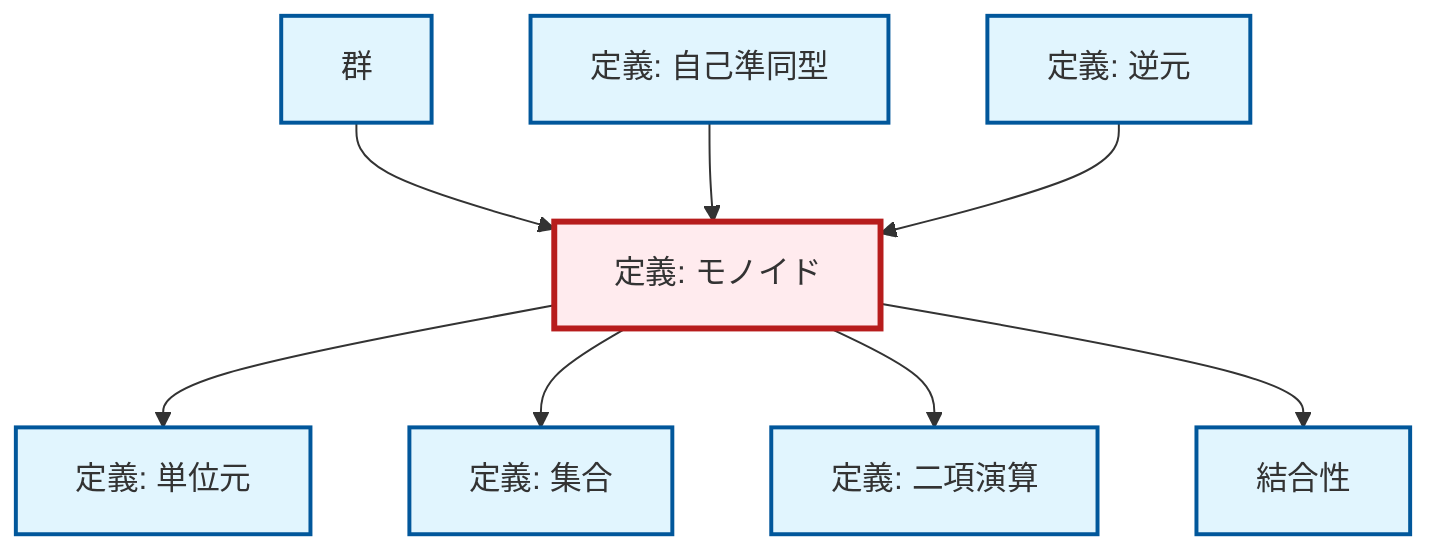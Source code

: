 graph TD
    classDef definition fill:#e1f5fe,stroke:#01579b,stroke-width:2px
    classDef theorem fill:#f3e5f5,stroke:#4a148c,stroke-width:2px
    classDef axiom fill:#fff3e0,stroke:#e65100,stroke-width:2px
    classDef example fill:#e8f5e9,stroke:#1b5e20,stroke-width:2px
    classDef current fill:#ffebee,stroke:#b71c1c,stroke-width:3px
    def-binary-operation["定義: 二項演算"]:::definition
    def-identity-element["定義: 単位元"]:::definition
    def-set["定義: 集合"]:::definition
    def-inverse-element["定義: 逆元"]:::definition
    def-associativity["結合性"]:::definition
    def-group["群"]:::definition
    def-monoid["定義: モノイド"]:::definition
    def-endomorphism["定義: 自己準同型"]:::definition
    def-monoid --> def-identity-element
    def-group --> def-monoid
    def-endomorphism --> def-monoid
    def-monoid --> def-set
    def-inverse-element --> def-monoid
    def-monoid --> def-binary-operation
    def-monoid --> def-associativity
    class def-monoid current